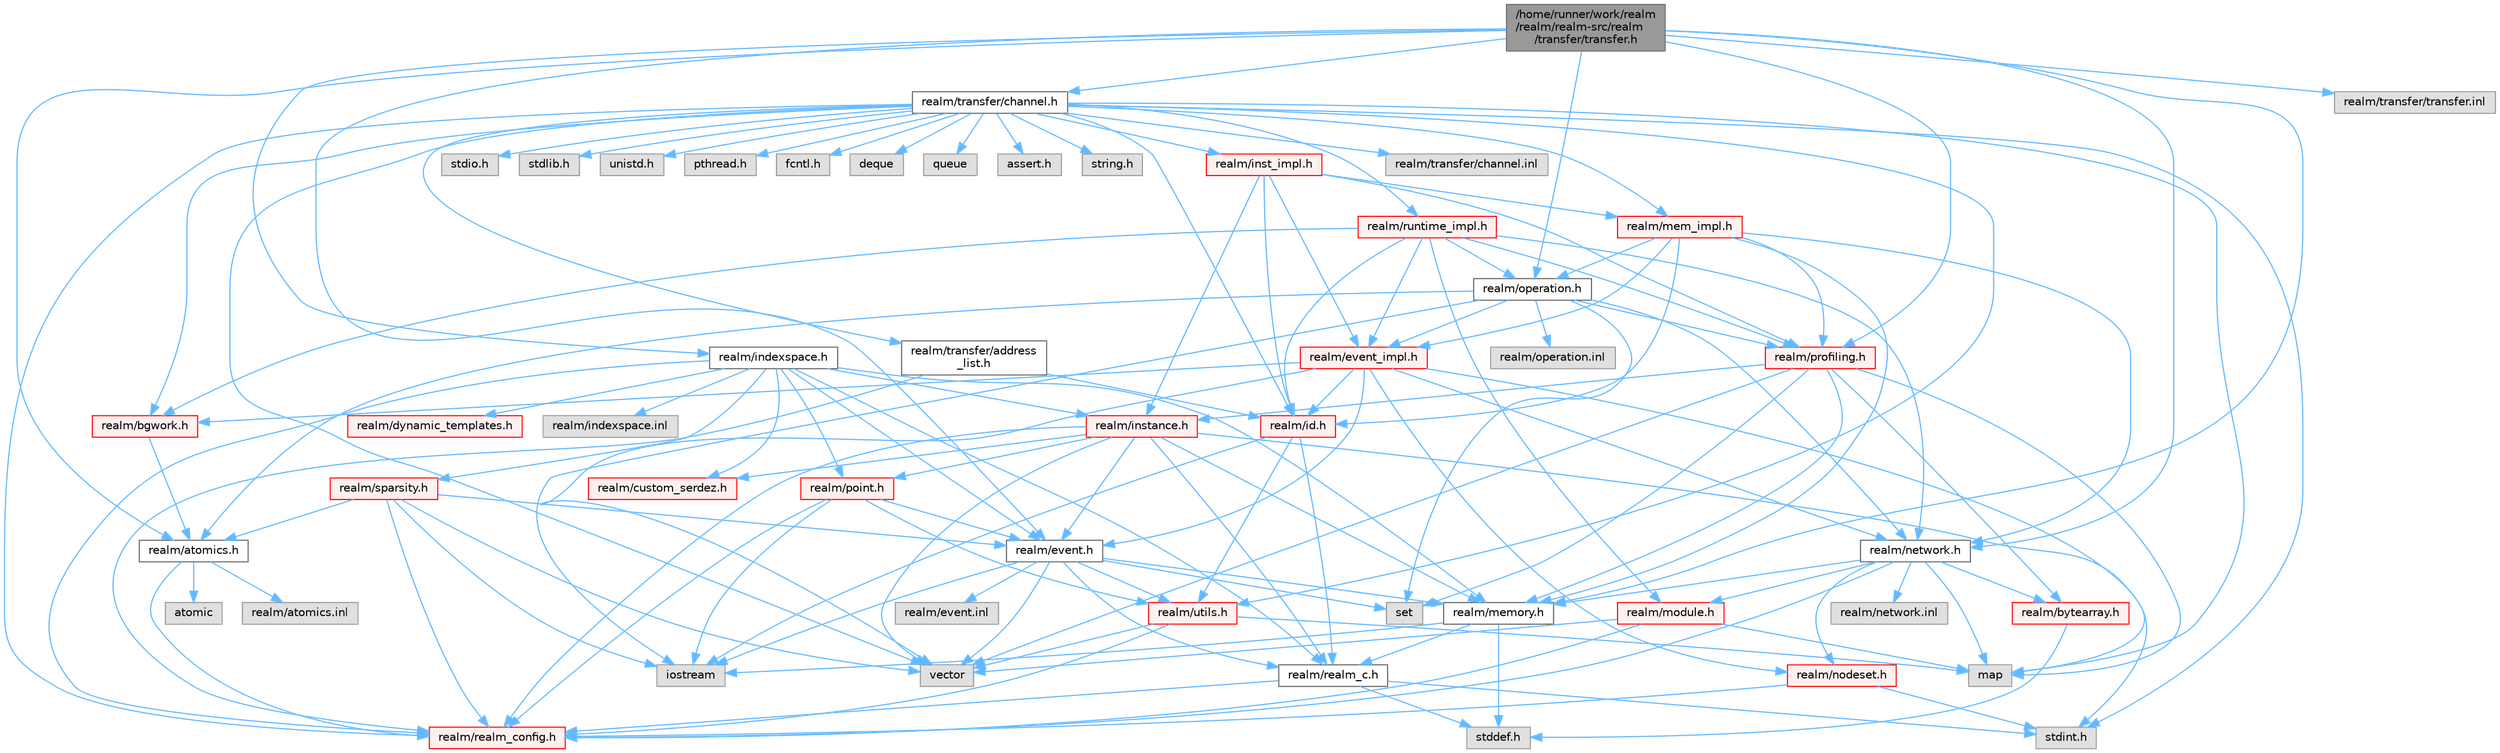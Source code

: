digraph "/home/runner/work/realm/realm/realm-src/realm/transfer/transfer.h"
{
 // LATEX_PDF_SIZE
  bgcolor="transparent";
  edge [fontname=Helvetica,fontsize=10,labelfontname=Helvetica,labelfontsize=10];
  node [fontname=Helvetica,fontsize=10,shape=box,height=0.2,width=0.4];
  Node1 [id="Node000001",label="/home/runner/work/realm\l/realm/realm-src/realm\l/transfer/transfer.h",height=0.2,width=0.4,color="gray40", fillcolor="grey60", style="filled", fontcolor="black",tooltip=" "];
  Node1 -> Node2 [id="edge1_Node000001_Node000002",color="steelblue1",style="solid",tooltip=" "];
  Node2 [id="Node000002",label="realm/event.h",height=0.2,width=0.4,color="grey40", fillcolor="white", style="filled",URL="$event_8h.html",tooltip=" "];
  Node2 -> Node3 [id="edge2_Node000002_Node000003",color="steelblue1",style="solid",tooltip=" "];
  Node3 [id="Node000003",label="realm/realm_c.h",height=0.2,width=0.4,color="grey40", fillcolor="white", style="filled",URL="$realm__c_8h.html",tooltip=" "];
  Node3 -> Node4 [id="edge3_Node000003_Node000004",color="steelblue1",style="solid",tooltip=" "];
  Node4 [id="Node000004",label="realm/realm_config.h",height=0.2,width=0.4,color="red", fillcolor="#FFF0F0", style="filled",URL="$realm__config_8h.html",tooltip=" "];
  Node3 -> Node7 [id="edge4_Node000003_Node000007",color="steelblue1",style="solid",tooltip=" "];
  Node7 [id="Node000007",label="stddef.h",height=0.2,width=0.4,color="grey60", fillcolor="#E0E0E0", style="filled",tooltip=" "];
  Node3 -> Node8 [id="edge5_Node000003_Node000008",color="steelblue1",style="solid",tooltip=" "];
  Node8 [id="Node000008",label="stdint.h",height=0.2,width=0.4,color="grey60", fillcolor="#E0E0E0", style="filled",tooltip=" "];
  Node2 -> Node9 [id="edge6_Node000002_Node000009",color="steelblue1",style="solid",tooltip=" "];
  Node9 [id="Node000009",label="realm/utils.h",height=0.2,width=0.4,color="red", fillcolor="#FFF0F0", style="filled",URL="$utils_8h.html",tooltip=" "];
  Node9 -> Node4 [id="edge7_Node000009_Node000004",color="steelblue1",style="solid",tooltip=" "];
  Node9 -> Node12 [id="edge8_Node000009_Node000012",color="steelblue1",style="solid",tooltip=" "];
  Node12 [id="Node000012",label="vector",height=0.2,width=0.4,color="grey60", fillcolor="#E0E0E0", style="filled",tooltip=" "];
  Node9 -> Node13 [id="edge9_Node000009_Node000013",color="steelblue1",style="solid",tooltip=" "];
  Node13 [id="Node000013",label="map",height=0.2,width=0.4,color="grey60", fillcolor="#E0E0E0", style="filled",tooltip=" "];
  Node2 -> Node18 [id="edge10_Node000002_Node000018",color="steelblue1",style="solid",tooltip=" "];
  Node18 [id="Node000018",label="realm/memory.h",height=0.2,width=0.4,color="grey40", fillcolor="white", style="filled",URL="$memory_8h.html",tooltip=" "];
  Node18 -> Node3 [id="edge11_Node000018_Node000003",color="steelblue1",style="solid",tooltip=" "];
  Node18 -> Node7 [id="edge12_Node000018_Node000007",color="steelblue1",style="solid",tooltip=" "];
  Node18 -> Node19 [id="edge13_Node000018_Node000019",color="steelblue1",style="solid",tooltip=" "];
  Node19 [id="Node000019",label="iostream",height=0.2,width=0.4,color="grey60", fillcolor="#E0E0E0", style="filled",tooltip=" "];
  Node2 -> Node12 [id="edge14_Node000002_Node000012",color="steelblue1",style="solid",tooltip=" "];
  Node2 -> Node20 [id="edge15_Node000002_Node000020",color="steelblue1",style="solid",tooltip=" "];
  Node20 [id="Node000020",label="set",height=0.2,width=0.4,color="grey60", fillcolor="#E0E0E0", style="filled",tooltip=" "];
  Node2 -> Node19 [id="edge16_Node000002_Node000019",color="steelblue1",style="solid",tooltip=" "];
  Node2 -> Node21 [id="edge17_Node000002_Node000021",color="steelblue1",style="solid",tooltip=" "];
  Node21 [id="Node000021",label="realm/event.inl",height=0.2,width=0.4,color="grey60", fillcolor="#E0E0E0", style="filled",tooltip=" "];
  Node1 -> Node18 [id="edge18_Node000001_Node000018",color="steelblue1",style="solid",tooltip=" "];
  Node1 -> Node22 [id="edge19_Node000001_Node000022",color="steelblue1",style="solid",tooltip=" "];
  Node22 [id="Node000022",label="realm/indexspace.h",height=0.2,width=0.4,color="grey40", fillcolor="white", style="filled",URL="$indexspace_8h.html",tooltip=" "];
  Node22 -> Node2 [id="edge20_Node000022_Node000002",color="steelblue1",style="solid",tooltip=" "];
  Node22 -> Node18 [id="edge21_Node000022_Node000018",color="steelblue1",style="solid",tooltip=" "];
  Node22 -> Node23 [id="edge22_Node000022_Node000023",color="steelblue1",style="solid",tooltip=" "];
  Node23 [id="Node000023",label="realm/point.h",height=0.2,width=0.4,color="red", fillcolor="#FFF0F0", style="filled",URL="$point_8h.html",tooltip=" "];
  Node23 -> Node4 [id="edge23_Node000023_Node000004",color="steelblue1",style="solid",tooltip=" "];
  Node23 -> Node2 [id="edge24_Node000023_Node000002",color="steelblue1",style="solid",tooltip=" "];
  Node23 -> Node9 [id="edge25_Node000023_Node000009",color="steelblue1",style="solid",tooltip=" "];
  Node23 -> Node19 [id="edge26_Node000023_Node000019",color="steelblue1",style="solid",tooltip=" "];
  Node22 -> Node26 [id="edge27_Node000022_Node000026",color="steelblue1",style="solid",tooltip=" "];
  Node26 [id="Node000026",label="realm/instance.h",height=0.2,width=0.4,color="red", fillcolor="#FFF0F0", style="filled",URL="$instance_8h.html",tooltip=" "];
  Node26 -> Node4 [id="edge28_Node000026_Node000004",color="steelblue1",style="solid",tooltip=" "];
  Node26 -> Node3 [id="edge29_Node000026_Node000003",color="steelblue1",style="solid",tooltip=" "];
  Node26 -> Node2 [id="edge30_Node000026_Node000002",color="steelblue1",style="solid",tooltip=" "];
  Node26 -> Node18 [id="edge31_Node000026_Node000018",color="steelblue1",style="solid",tooltip=" "];
  Node26 -> Node23 [id="edge32_Node000026_Node000023",color="steelblue1",style="solid",tooltip=" "];
  Node26 -> Node29 [id="edge33_Node000026_Node000029",color="steelblue1",style="solid",tooltip=" "];
  Node29 [id="Node000029",label="realm/custom_serdez.h",height=0.2,width=0.4,color="red", fillcolor="#FFF0F0", style="filled",URL="$custom__serdez_8h.html",tooltip=" "];
  Node26 -> Node12 [id="edge34_Node000026_Node000012",color="steelblue1",style="solid",tooltip=" "];
  Node26 -> Node8 [id="edge35_Node000026_Node000008",color="steelblue1",style="solid",tooltip=" "];
  Node22 -> Node3 [id="edge36_Node000022_Node000003",color="steelblue1",style="solid",tooltip=" "];
  Node22 -> Node4 [id="edge37_Node000022_Node000004",color="steelblue1",style="solid",tooltip=" "];
  Node22 -> Node39 [id="edge38_Node000022_Node000039",color="steelblue1",style="solid",tooltip=" "];
  Node39 [id="Node000039",label="realm/sparsity.h",height=0.2,width=0.4,color="red", fillcolor="#FFF0F0", style="filled",URL="$sparsity_8h.html",tooltip=" "];
  Node39 -> Node4 [id="edge39_Node000039_Node000004",color="steelblue1",style="solid",tooltip=" "];
  Node39 -> Node2 [id="edge40_Node000039_Node000002",color="steelblue1",style="solid",tooltip=" "];
  Node39 -> Node40 [id="edge41_Node000039_Node000040",color="steelblue1",style="solid",tooltip=" "];
  Node40 [id="Node000040",label="realm/atomics.h",height=0.2,width=0.4,color="grey40", fillcolor="white", style="filled",URL="$atomics_8h.html",tooltip=" "];
  Node40 -> Node4 [id="edge42_Node000040_Node000004",color="steelblue1",style="solid",tooltip=" "];
  Node40 -> Node41 [id="edge43_Node000040_Node000041",color="steelblue1",style="solid",tooltip=" "];
  Node41 [id="Node000041",label="atomic",height=0.2,width=0.4,color="grey60", fillcolor="#E0E0E0", style="filled",tooltip=" "];
  Node40 -> Node42 [id="edge44_Node000040_Node000042",color="steelblue1",style="solid",tooltip=" "];
  Node42 [id="Node000042",label="realm/atomics.inl",height=0.2,width=0.4,color="grey60", fillcolor="#E0E0E0", style="filled",tooltip=" "];
  Node39 -> Node19 [id="edge45_Node000039_Node000019",color="steelblue1",style="solid",tooltip=" "];
  Node39 -> Node12 [id="edge46_Node000039_Node000012",color="steelblue1",style="solid",tooltip=" "];
  Node22 -> Node44 [id="edge47_Node000022_Node000044",color="steelblue1",style="solid",tooltip=" "];
  Node44 [id="Node000044",label="realm/dynamic_templates.h",height=0.2,width=0.4,color="red", fillcolor="#FFF0F0", style="filled",URL="$dynamic__templates_8h.html",tooltip=" "];
  Node22 -> Node29 [id="edge48_Node000022_Node000029",color="steelblue1",style="solid",tooltip=" "];
  Node22 -> Node46 [id="edge49_Node000022_Node000046",color="steelblue1",style="solid",tooltip=" "];
  Node46 [id="Node000046",label="realm/indexspace.inl",height=0.2,width=0.4,color="grey60", fillcolor="#E0E0E0", style="filled",tooltip=" "];
  Node1 -> Node40 [id="edge50_Node000001_Node000040",color="steelblue1",style="solid",tooltip=" "];
  Node1 -> Node47 [id="edge51_Node000001_Node000047",color="steelblue1",style="solid",tooltip=" "];
  Node47 [id="Node000047",label="realm/network.h",height=0.2,width=0.4,color="grey40", fillcolor="white", style="filled",URL="$network_8h.html",tooltip=" "];
  Node47 -> Node4 [id="edge52_Node000047_Node000004",color="steelblue1",style="solid",tooltip=" "];
  Node47 -> Node48 [id="edge53_Node000047_Node000048",color="steelblue1",style="solid",tooltip=" "];
  Node48 [id="Node000048",label="realm/module.h",height=0.2,width=0.4,color="red", fillcolor="#FFF0F0", style="filled",URL="$module_8h.html",tooltip=" "];
  Node48 -> Node4 [id="edge54_Node000048_Node000004",color="steelblue1",style="solid",tooltip=" "];
  Node48 -> Node12 [id="edge55_Node000048_Node000012",color="steelblue1",style="solid",tooltip=" "];
  Node48 -> Node13 [id="edge56_Node000048_Node000013",color="steelblue1",style="solid",tooltip=" "];
  Node47 -> Node52 [id="edge57_Node000047_Node000052",color="steelblue1",style="solid",tooltip=" "];
  Node52 [id="Node000052",label="realm/nodeset.h",height=0.2,width=0.4,color="red", fillcolor="#FFF0F0", style="filled",URL="$nodeset_8h.html",tooltip=" "];
  Node52 -> Node4 [id="edge58_Node000052_Node000004",color="steelblue1",style="solid",tooltip=" "];
  Node52 -> Node8 [id="edge59_Node000052_Node000008",color="steelblue1",style="solid",tooltip=" "];
  Node47 -> Node18 [id="edge60_Node000047_Node000018",color="steelblue1",style="solid",tooltip=" "];
  Node47 -> Node31 [id="edge61_Node000047_Node000031",color="steelblue1",style="solid",tooltip=" "];
  Node31 [id="Node000031",label="realm/bytearray.h",height=0.2,width=0.4,color="red", fillcolor="#FFF0F0", style="filled",URL="$bytearray_8h.html",tooltip=" "];
  Node31 -> Node7 [id="edge62_Node000031_Node000007",color="steelblue1",style="solid",tooltip=" "];
  Node47 -> Node13 [id="edge63_Node000047_Node000013",color="steelblue1",style="solid",tooltip=" "];
  Node47 -> Node57 [id="edge64_Node000047_Node000057",color="steelblue1",style="solid",tooltip=" "];
  Node57 [id="Node000057",label="realm/network.inl",height=0.2,width=0.4,color="grey60", fillcolor="#E0E0E0", style="filled",tooltip=" "];
  Node1 -> Node58 [id="edge65_Node000001_Node000058",color="steelblue1",style="solid",tooltip=" "];
  Node58 [id="Node000058",label="realm/operation.h",height=0.2,width=0.4,color="grey40", fillcolor="white", style="filled",URL="$operation_8h.html",tooltip=" "];
  Node58 -> Node59 [id="edge66_Node000058_Node000059",color="steelblue1",style="solid",tooltip=" "];
  Node59 [id="Node000059",label="realm/profiling.h",height=0.2,width=0.4,color="red", fillcolor="#FFF0F0", style="filled",URL="$profiling_8h.html",tooltip=" "];
  Node59 -> Node12 [id="edge67_Node000059_Node000012",color="steelblue1",style="solid",tooltip=" "];
  Node59 -> Node20 [id="edge68_Node000059_Node000020",color="steelblue1",style="solid",tooltip=" "];
  Node59 -> Node13 [id="edge69_Node000059_Node000013",color="steelblue1",style="solid",tooltip=" "];
  Node59 -> Node31 [id="edge70_Node000059_Node000031",color="steelblue1",style="solid",tooltip=" "];
  Node59 -> Node18 [id="edge71_Node000059_Node000018",color="steelblue1",style="solid",tooltip=" "];
  Node59 -> Node26 [id="edge72_Node000059_Node000026",color="steelblue1",style="solid",tooltip=" "];
  Node58 -> Node63 [id="edge73_Node000058_Node000063",color="steelblue1",style="solid",tooltip=" "];
  Node63 [id="Node000063",label="realm/event_impl.h",height=0.2,width=0.4,color="red", fillcolor="#FFF0F0", style="filled",URL="$event__impl_8h.html",tooltip=" "];
  Node63 -> Node2 [id="edge74_Node000063_Node000002",color="steelblue1",style="solid",tooltip=" "];
  Node63 -> Node64 [id="edge75_Node000063_Node000064",color="steelblue1",style="solid",tooltip=" "];
  Node64 [id="Node000064",label="realm/id.h",height=0.2,width=0.4,color="red", fillcolor="#FFF0F0", style="filled",URL="$id_8h.html",tooltip=" "];
  Node64 -> Node3 [id="edge76_Node000064_Node000003",color="steelblue1",style="solid",tooltip=" "];
  Node64 -> Node9 [id="edge77_Node000064_Node000009",color="steelblue1",style="solid",tooltip=" "];
  Node64 -> Node19 [id="edge78_Node000064_Node000019",color="steelblue1",style="solid",tooltip=" "];
  Node63 -> Node52 [id="edge79_Node000063_Node000052",color="steelblue1",style="solid",tooltip=" "];
  Node63 -> Node47 [id="edge80_Node000063_Node000047",color="steelblue1",style="solid",tooltip=" "];
  Node63 -> Node74 [id="edge81_Node000063_Node000074",color="steelblue1",style="solid",tooltip=" "];
  Node74 [id="Node000074",label="realm/bgwork.h",height=0.2,width=0.4,color="red", fillcolor="#FFF0F0", style="filled",URL="$bgwork_8h.html",tooltip=" "];
  Node74 -> Node40 [id="edge82_Node000074_Node000040",color="steelblue1",style="solid",tooltip=" "];
  Node63 -> Node12 [id="edge83_Node000063_Node000012",color="steelblue1",style="solid",tooltip=" "];
  Node63 -> Node13 [id="edge84_Node000063_Node000013",color="steelblue1",style="solid",tooltip=" "];
  Node58 -> Node40 [id="edge85_Node000058_Node000040",color="steelblue1",style="solid",tooltip=" "];
  Node58 -> Node47 [id="edge86_Node000058_Node000047",color="steelblue1",style="solid",tooltip=" "];
  Node58 -> Node20 [id="edge87_Node000058_Node000020",color="steelblue1",style="solid",tooltip=" "];
  Node58 -> Node19 [id="edge88_Node000058_Node000019",color="steelblue1",style="solid",tooltip=" "];
  Node58 -> Node92 [id="edge89_Node000058_Node000092",color="steelblue1",style="solid",tooltip=" "];
  Node92 [id="Node000092",label="realm/operation.inl",height=0.2,width=0.4,color="grey60", fillcolor="#E0E0E0", style="filled",tooltip=" "];
  Node1 -> Node93 [id="edge90_Node000001_Node000093",color="steelblue1",style="solid",tooltip=" "];
  Node93 [id="Node000093",label="realm/transfer/channel.h",height=0.2,width=0.4,color="grey40", fillcolor="white", style="filled",URL="$channel_8h.html",tooltip=" "];
  Node93 -> Node4 [id="edge91_Node000093_Node000004",color="steelblue1",style="solid",tooltip=" "];
  Node93 -> Node94 [id="edge92_Node000093_Node000094",color="steelblue1",style="solid",tooltip=" "];
  Node94 [id="Node000094",label="stdio.h",height=0.2,width=0.4,color="grey60", fillcolor="#E0E0E0", style="filled",tooltip=" "];
  Node93 -> Node95 [id="edge93_Node000093_Node000095",color="steelblue1",style="solid",tooltip=" "];
  Node95 [id="Node000095",label="stdlib.h",height=0.2,width=0.4,color="grey60", fillcolor="#E0E0E0", style="filled",tooltip=" "];
  Node93 -> Node8 [id="edge94_Node000093_Node000008",color="steelblue1",style="solid",tooltip=" "];
  Node93 -> Node96 [id="edge95_Node000093_Node000096",color="steelblue1",style="solid",tooltip=" "];
  Node96 [id="Node000096",label="unistd.h",height=0.2,width=0.4,color="grey60", fillcolor="#E0E0E0", style="filled",tooltip=" "];
  Node93 -> Node97 [id="edge96_Node000093_Node000097",color="steelblue1",style="solid",tooltip=" "];
  Node97 [id="Node000097",label="pthread.h",height=0.2,width=0.4,color="grey60", fillcolor="#E0E0E0", style="filled",tooltip=" "];
  Node93 -> Node98 [id="edge97_Node000093_Node000098",color="steelblue1",style="solid",tooltip=" "];
  Node98 [id="Node000098",label="fcntl.h",height=0.2,width=0.4,color="grey60", fillcolor="#E0E0E0", style="filled",tooltip=" "];
  Node93 -> Node13 [id="edge98_Node000093_Node000013",color="steelblue1",style="solid",tooltip=" "];
  Node93 -> Node12 [id="edge99_Node000093_Node000012",color="steelblue1",style="solid",tooltip=" "];
  Node93 -> Node72 [id="edge100_Node000093_Node000072",color="steelblue1",style="solid",tooltip=" "];
  Node72 [id="Node000072",label="deque",height=0.2,width=0.4,color="grey60", fillcolor="#E0E0E0", style="filled",tooltip=" "];
  Node93 -> Node99 [id="edge101_Node000093_Node000099",color="steelblue1",style="solid",tooltip=" "];
  Node99 [id="Node000099",label="queue",height=0.2,width=0.4,color="grey60", fillcolor="#E0E0E0", style="filled",tooltip=" "];
  Node93 -> Node100 [id="edge102_Node000093_Node000100",color="steelblue1",style="solid",tooltip=" "];
  Node100 [id="Node000100",label="assert.h",height=0.2,width=0.4,color="grey60", fillcolor="#E0E0E0", style="filled",tooltip=" "];
  Node93 -> Node101 [id="edge103_Node000093_Node000101",color="steelblue1",style="solid",tooltip=" "];
  Node101 [id="Node000101",label="string.h",height=0.2,width=0.4,color="grey60", fillcolor="#E0E0E0", style="filled",tooltip=" "];
  Node93 -> Node64 [id="edge104_Node000093_Node000064",color="steelblue1",style="solid",tooltip=" "];
  Node93 -> Node102 [id="edge105_Node000093_Node000102",color="steelblue1",style="solid",tooltip=" "];
  Node102 [id="Node000102",label="realm/runtime_impl.h",height=0.2,width=0.4,color="red", fillcolor="#FFF0F0", style="filled",URL="$runtime__impl_8h.html",tooltip=" "];
  Node102 -> Node64 [id="edge106_Node000102_Node000064",color="steelblue1",style="solid",tooltip=" "];
  Node102 -> Node47 [id="edge107_Node000102_Node000047",color="steelblue1",style="solid",tooltip=" "];
  Node102 -> Node58 [id="edge108_Node000102_Node000058",color="steelblue1",style="solid",tooltip=" "];
  Node102 -> Node59 [id="edge109_Node000102_Node000059",color="steelblue1",style="solid",tooltip=" "];
  Node102 -> Node63 [id="edge110_Node000102_Node000063",color="steelblue1",style="solid",tooltip=" "];
  Node102 -> Node48 [id="edge111_Node000102_Node000048",color="steelblue1",style="solid",tooltip=" "];
  Node102 -> Node74 [id="edge112_Node000102_Node000074",color="steelblue1",style="solid",tooltip=" "];
  Node93 -> Node133 [id="edge113_Node000093_Node000133",color="steelblue1",style="solid",tooltip=" "];
  Node133 [id="Node000133",label="realm/mem_impl.h",height=0.2,width=0.4,color="red", fillcolor="#FFF0F0", style="filled",URL="$mem__impl_8h.html",tooltip=" "];
  Node133 -> Node18 [id="edge114_Node000133_Node000018",color="steelblue1",style="solid",tooltip=" "];
  Node133 -> Node64 [id="edge115_Node000133_Node000064",color="steelblue1",style="solid",tooltip=" "];
  Node133 -> Node47 [id="edge116_Node000133_Node000047",color="steelblue1",style="solid",tooltip=" "];
  Node133 -> Node58 [id="edge117_Node000133_Node000058",color="steelblue1",style="solid",tooltip=" "];
  Node133 -> Node59 [id="edge118_Node000133_Node000059",color="steelblue1",style="solid",tooltip=" "];
  Node133 -> Node63 [id="edge119_Node000133_Node000063",color="steelblue1",style="solid",tooltip=" "];
  Node93 -> Node136 [id="edge120_Node000093_Node000136",color="steelblue1",style="solid",tooltip=" "];
  Node136 [id="Node000136",label="realm/inst_impl.h",height=0.2,width=0.4,color="red", fillcolor="#FFF0F0", style="filled",URL="$inst__impl_8h.html",tooltip=" "];
  Node136 -> Node26 [id="edge121_Node000136_Node000026",color="steelblue1",style="solid",tooltip=" "];
  Node136 -> Node64 [id="edge122_Node000136_Node000064",color="steelblue1",style="solid",tooltip=" "];
  Node136 -> Node63 [id="edge123_Node000136_Node000063",color="steelblue1",style="solid",tooltip=" "];
  Node136 -> Node59 [id="edge124_Node000136_Node000059",color="steelblue1",style="solid",tooltip=" "];
  Node136 -> Node133 [id="edge125_Node000136_Node000133",color="steelblue1",style="solid",tooltip=" "];
  Node93 -> Node74 [id="edge126_Node000093_Node000074",color="steelblue1",style="solid",tooltip=" "];
  Node93 -> Node9 [id="edge127_Node000093_Node000009",color="steelblue1",style="solid",tooltip=" "];
  Node93 -> Node140 [id="edge128_Node000093_Node000140",color="steelblue1",style="solid",tooltip=" "];
  Node140 [id="Node000140",label="realm/transfer/address\l_list.h",height=0.2,width=0.4,color="grey40", fillcolor="white", style="filled",URL="$address__list_8h.html",tooltip=" "];
  Node140 -> Node4 [id="edge129_Node000140_Node000004",color="steelblue1",style="solid",tooltip=" "];
  Node140 -> Node64 [id="edge130_Node000140_Node000064",color="steelblue1",style="solid",tooltip=" "];
  Node93 -> Node141 [id="edge131_Node000093_Node000141",color="steelblue1",style="solid",tooltip=" "];
  Node141 [id="Node000141",label="realm/transfer/channel.inl",height=0.2,width=0.4,color="grey60", fillcolor="#E0E0E0", style="filled",tooltip=" "];
  Node1 -> Node59 [id="edge132_Node000001_Node000059",color="steelblue1",style="solid",tooltip=" "];
  Node1 -> Node142 [id="edge133_Node000001_Node000142",color="steelblue1",style="solid",tooltip=" "];
  Node142 [id="Node000142",label="realm/transfer/transfer.inl",height=0.2,width=0.4,color="grey60", fillcolor="#E0E0E0", style="filled",tooltip=" "];
}
